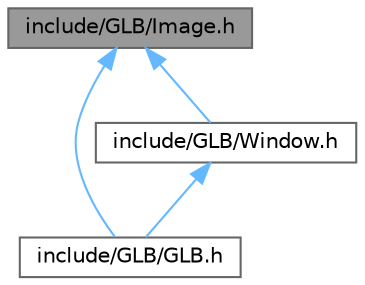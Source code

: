 digraph "include/GLB/Image.h"
{
 // LATEX_PDF_SIZE
  bgcolor="transparent";
  edge [fontname=Helvetica,fontsize=10,labelfontname=Helvetica,labelfontsize=10];
  node [fontname=Helvetica,fontsize=10,shape=box,height=0.2,width=0.4];
  Node1 [id="Node000001",label="include/GLB/Image.h",height=0.2,width=0.4,color="gray40", fillcolor="grey60", style="filled", fontcolor="black",tooltip="Handles image loading and manipulation."];
  Node1 -> Node2 [id="edge1_Node000001_Node000002",dir="back",color="steelblue1",style="solid",tooltip=" "];
  Node2 [id="Node000002",label="include/GLB/GLB.h",height=0.2,width=0.4,color="grey40", fillcolor="white", style="filled",URL="$_g_l_b_8h.html",tooltip="Main header file for the GLB library."];
  Node1 -> Node3 [id="edge2_Node000001_Node000003",dir="back",color="steelblue1",style="solid",tooltip=" "];
  Node3 [id="Node000003",label="include/GLB/Window.h",height=0.2,width=0.4,color="grey40", fillcolor="white", style="filled",URL="$_window_8h.html",tooltip="Manages window creation, properties, and events."];
  Node3 -> Node2 [id="edge3_Node000003_Node000002",dir="back",color="steelblue1",style="solid",tooltip=" "];
}
